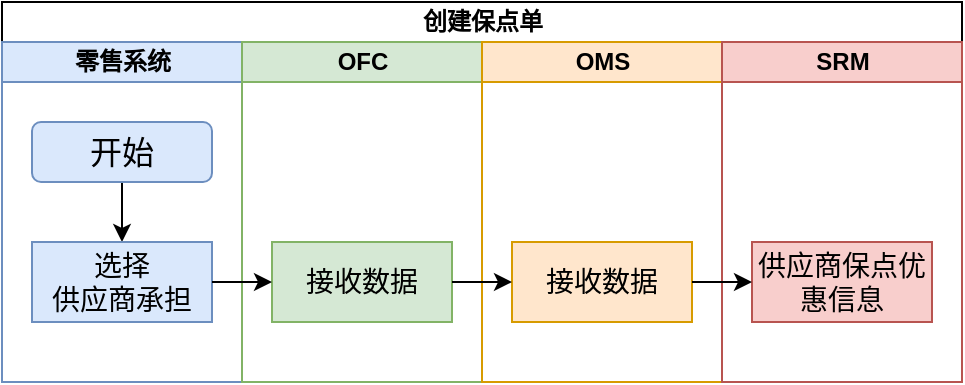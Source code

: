 <mxfile version="22.1.3" type="github">
  <diagram name="第 1 页" id="w1vq6Upd6r6xi0LEZnEr">
    <mxGraphModel dx="956" dy="530" grid="1" gridSize="10" guides="1" tooltips="1" connect="1" arrows="1" fold="1" page="1" pageScale="1" pageWidth="827" pageHeight="1169" math="0" shadow="0">
      <root>
        <mxCell id="0" />
        <mxCell id="1" parent="0" />
        <mxCell id="Tw3LLWzdlx8d3jvECWK7-5" value="创建保点单" style="swimlane;childLayout=stackLayout;resizeParent=1;resizeParentMax=0;startSize=20;html=1;" vertex="1" parent="1">
          <mxGeometry x="250.0" y="280" width="480" height="190" as="geometry" />
        </mxCell>
        <mxCell id="Tw3LLWzdlx8d3jvECWK7-6" value="零售系统" style="swimlane;startSize=20;html=1;fillColor=#dae8fc;strokeColor=#6c8ebf;" vertex="1" parent="Tw3LLWzdlx8d3jvECWK7-5">
          <mxGeometry y="20" width="120" height="170" as="geometry" />
        </mxCell>
        <mxCell id="Tw3LLWzdlx8d3jvECWK7-15" style="edgeStyle=orthogonalEdgeStyle;rounded=0;orthogonalLoop=1;jettySize=auto;html=1;exitX=0.5;exitY=1;exitDx=0;exitDy=0;entryX=0.5;entryY=0;entryDx=0;entryDy=0;" edge="1" parent="Tw3LLWzdlx8d3jvECWK7-6" source="Tw3LLWzdlx8d3jvECWK7-10" target="Tw3LLWzdlx8d3jvECWK7-11">
          <mxGeometry relative="1" as="geometry" />
        </mxCell>
        <mxCell id="Tw3LLWzdlx8d3jvECWK7-10" value="&lt;font style=&quot;font-size: 16px;&quot;&gt;开始&lt;/font&gt;" style="rounded=1;whiteSpace=wrap;html=1;fillColor=#dae8fc;strokeColor=#6c8ebf;" vertex="1" parent="Tw3LLWzdlx8d3jvECWK7-6">
          <mxGeometry x="15" y="40" width="90" height="30" as="geometry" />
        </mxCell>
        <mxCell id="Tw3LLWzdlx8d3jvECWK7-11" value="&lt;font style=&quot;font-size: 14px;&quot;&gt;选择&lt;br&gt;供应商承担&lt;/font&gt;" style="rounded=0;whiteSpace=wrap;html=1;fillColor=#dae8fc;strokeColor=#6c8ebf;" vertex="1" parent="Tw3LLWzdlx8d3jvECWK7-6">
          <mxGeometry x="15" y="100" width="90" height="40" as="geometry" />
        </mxCell>
        <mxCell id="Tw3LLWzdlx8d3jvECWK7-7" value="OFC" style="swimlane;startSize=20;html=1;fillColor=#d5e8d4;strokeColor=#82b366;" vertex="1" parent="Tw3LLWzdlx8d3jvECWK7-5">
          <mxGeometry x="120" y="20" width="120" height="170" as="geometry" />
        </mxCell>
        <mxCell id="Tw3LLWzdlx8d3jvECWK7-12" value="&lt;span style=&quot;font-size: 14px;&quot;&gt;接收数据&lt;/span&gt;" style="rounded=0;whiteSpace=wrap;html=1;fillColor=#d5e8d4;strokeColor=#82b366;" vertex="1" parent="Tw3LLWzdlx8d3jvECWK7-7">
          <mxGeometry x="15" y="100" width="90" height="40" as="geometry" />
        </mxCell>
        <mxCell id="Tw3LLWzdlx8d3jvECWK7-8" value="OMS" style="swimlane;startSize=20;html=1;fillColor=#ffe6cc;strokeColor=#d79b00;" vertex="1" parent="Tw3LLWzdlx8d3jvECWK7-5">
          <mxGeometry x="240" y="20" width="120" height="170" as="geometry" />
        </mxCell>
        <mxCell id="Tw3LLWzdlx8d3jvECWK7-13" value="&lt;span style=&quot;font-size: 14px;&quot;&gt;接收数据&lt;/span&gt;" style="rounded=0;whiteSpace=wrap;html=1;fillColor=#ffe6cc;strokeColor=#d79b00;" vertex="1" parent="Tw3LLWzdlx8d3jvECWK7-8">
          <mxGeometry x="15" y="100" width="90" height="40" as="geometry" />
        </mxCell>
        <mxCell id="Tw3LLWzdlx8d3jvECWK7-9" value="SRM" style="swimlane;startSize=20;html=1;fillColor=#f8cecc;strokeColor=#b85450;" vertex="1" parent="Tw3LLWzdlx8d3jvECWK7-5">
          <mxGeometry x="360" y="20" width="120" height="170" as="geometry" />
        </mxCell>
        <mxCell id="Tw3LLWzdlx8d3jvECWK7-14" value="&lt;span style=&quot;font-size: 14px;&quot;&gt;供应商保点优惠信息&lt;/span&gt;" style="rounded=0;whiteSpace=wrap;html=1;fillColor=#f8cecc;strokeColor=#b85450;" vertex="1" parent="Tw3LLWzdlx8d3jvECWK7-9">
          <mxGeometry x="15" y="100" width="90" height="40" as="geometry" />
        </mxCell>
        <mxCell id="Tw3LLWzdlx8d3jvECWK7-16" style="edgeStyle=orthogonalEdgeStyle;rounded=0;orthogonalLoop=1;jettySize=auto;html=1;exitX=1;exitY=0.5;exitDx=0;exitDy=0;" edge="1" parent="Tw3LLWzdlx8d3jvECWK7-5" source="Tw3LLWzdlx8d3jvECWK7-11" target="Tw3LLWzdlx8d3jvECWK7-12">
          <mxGeometry relative="1" as="geometry" />
        </mxCell>
        <mxCell id="Tw3LLWzdlx8d3jvECWK7-17" style="edgeStyle=orthogonalEdgeStyle;rounded=0;orthogonalLoop=1;jettySize=auto;html=1;exitX=1;exitY=0.5;exitDx=0;exitDy=0;" edge="1" parent="Tw3LLWzdlx8d3jvECWK7-5" source="Tw3LLWzdlx8d3jvECWK7-12" target="Tw3LLWzdlx8d3jvECWK7-13">
          <mxGeometry relative="1" as="geometry" />
        </mxCell>
        <mxCell id="Tw3LLWzdlx8d3jvECWK7-18" style="edgeStyle=orthogonalEdgeStyle;rounded=0;orthogonalLoop=1;jettySize=auto;html=1;exitX=1;exitY=0.5;exitDx=0;exitDy=0;" edge="1" parent="Tw3LLWzdlx8d3jvECWK7-5" source="Tw3LLWzdlx8d3jvECWK7-13" target="Tw3LLWzdlx8d3jvECWK7-14">
          <mxGeometry relative="1" as="geometry" />
        </mxCell>
      </root>
    </mxGraphModel>
  </diagram>
</mxfile>
